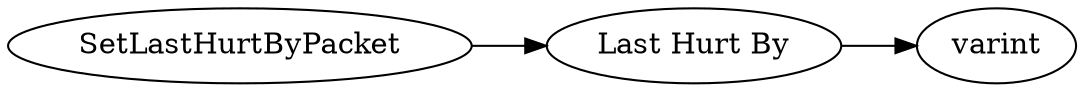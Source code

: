 digraph "SetLastHurtByPacket" {
rankdir = LR
0
0 -> 1
1 -> 2

0 [label="SetLastHurtByPacket",comment="name: \"SetLastHurtByPacket\", typeName: \"\", id: 0, branchId: 96, recurseId: -1, attributes: 0, notes: \"\""];
1 [label="Last Hurt By",comment="name: \"Last Hurt By\", typeName: \"\", id: 1, branchId: 0, recurseId: -1, attributes: 0, notes: \"\""];
2 [label="varint",comment="name: \"varint\", typeName: \"\", id: 2, branchId: 0, recurseId: -1, attributes: 512, notes: \"\""];
{ rank = max;2}

}
